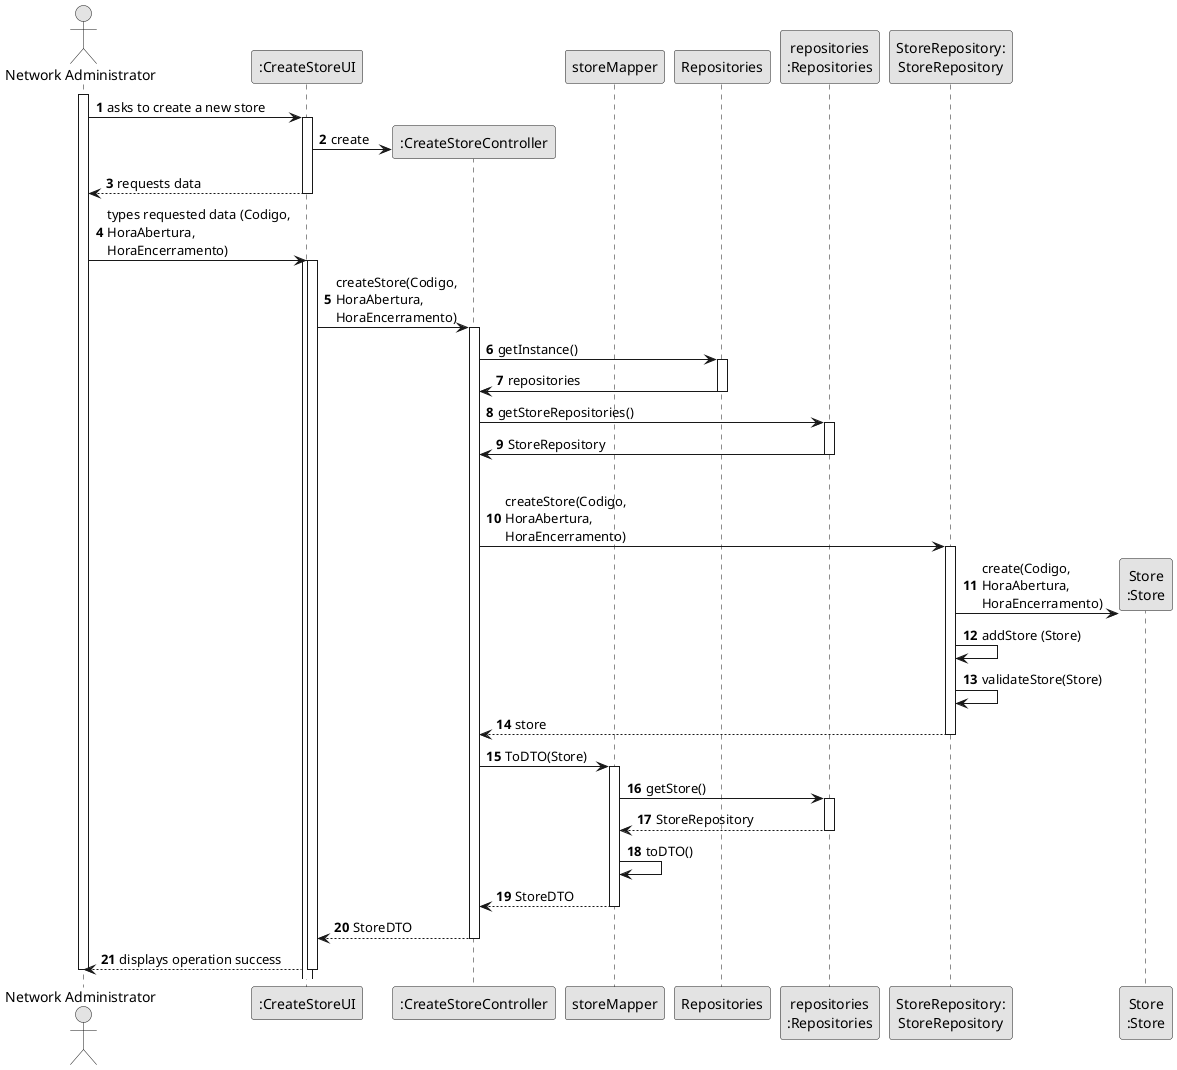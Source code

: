 @startuml
skinparam monochrome true
skinparam packageStyle rectangle
skinparam shadowing false

autonumber

'hide footbox
actor "Network Administrator" as ADM
participant ":CreateStoreUI" as UI
participant ":CreateStoreController" as CTRL
participant "storeMapper"
participant "Repositories" as RepositorySingleton
participant "repositories\n:Repositories" as PLAT
participant "StoreRepository:\nStoreRepository" as storeRepository
participant "Store\n:Store" as store

activate ADM

        ADM -> UI : asks to create a new store

        activate UI

'            UI --> ADM : requests data (reference, description,  informal \n description, technical description, duration, cost)
            'create CTRL
            UI -> CTRL** : create



        UI --> ADM : requests data
    deactivate UI

    ADM -> UI : types requested data (Codigo,\nHoraAbertura,\nHoraEncerramento)
    activate UI


    activate UI

        UI -> CTRL : createStore(Codigo,\nHoraAbertura,\nHoraEncerramento)
        activate CTRL


        CTRL -> RepositorySingleton : getInstance()
        activate RepositorySingleton

        RepositorySingleton -> CTRL : repositories
        deactivate RepositorySingleton



        CTRL -> PLAT : getStoreRepositories()
        activate PLAT

        PLAT -> CTRL : StoreRepository
        deactivate PLAT








            |||
            CTRL -> storeRepository: createStore(Codigo,\nHoraAbertura,\nHoraEncerramento)
            activate storeRepository

                storeRepository -> store**: create(Codigo,\nHoraAbertura,\nHoraEncerramento)
                storeRepository -> storeRepository: addStore (Store)

                storeRepository -> storeRepository: validateStore(Store)


                storeRepository --> CTRL : store

            deactivate storeRepository

            CTRL -> storeMapper : ToDTO(Store)

            activate storeMapper

                storeMapper -> PLAT : getStore()

                activate PLAT

                    PLAT --> storeMapper : StoreRepository

                deactivate PLAT

                storeMapper -> storeMapper : toDTO()

                storeMapper --> CTRL : StoreDTO

            deactivate storeMapper

            CTRL --> UI: StoreDTO
            deactivate CTRL
            UI --> ADM: displays operation success
    deactivate UI

deactivate ADM

@enduml